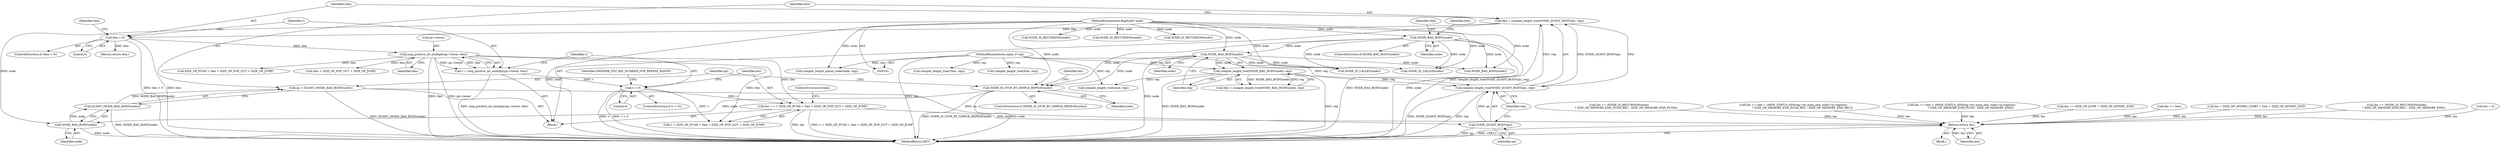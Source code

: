 digraph "0_oniguruma_c509265c5f6ae7264f7b8a8aae1cfa5fc59d108c_0@integer" {
"1000303" [label="(Call,len = v + SIZE_OP_PUSH + tlen + SIZE_OP_POP_OUT + SIZE_OP_JUMP)"];
"1000298" [label="(Call,v < 0)"];
"1000290" [label="(Call,v = onig_positive_int_multiply(qn->lower, tlen))"];
"1000292" [label="(Call,onig_positive_int_multiply(qn->lower, tlen))"];
"1000285" [label="(Call,tlen < 0)"];
"1000278" [label="(Call,tlen = compile_length_tree(NODE_QUANT_BODY(qn), reg))"];
"1000280" [label="(Call,compile_length_tree(NODE_QUANT_BODY(qn), reg))"];
"1000281" [label="(Call,NODE_QUANT_BODY(qn))"];
"1000273" [label="(Call,qn = QUANT_(NODE_BAG_BODY(node)))"];
"1000275" [label="(Call,QUANT_(NODE_BAG_BODY(node)))"];
"1000276" [label="(Call,NODE_BAG_BODY(node))"];
"1000268" [label="(Call,NODE_IS_STOP_BT_SIMPLE_REPEAT(node))"];
"1000124" [label="(Call,NODE_BAG_BODY(node))"];
"1000118" [label="(Call,NODE_BAG_BODY(node))"];
"1000102" [label="(MethodParameterIn,BagNode* node)"];
"1000123" [label="(Call,compile_length_tree(NODE_BAG_BODY(node), reg))"];
"1000103" [label="(MethodParameterIn,regex_t* reg)"];
"1000413" [label="(Return,return len;)"];
"1000283" [label="(Identifier,reg)"];
"1000299" [label="(Identifier,v)"];
"1000288" [label="(Return,return tlen;)"];
"1000124" [label="(Call,NODE_BAG_BODY(node))"];
"1000267" [label="(ControlStructure,if (NODE_IS_STOP_BT_SIMPLE_REPEAT(node)))"];
"1000194" [label="(Call,NODE_IS_RECURSION(node))"];
"1000409" [label="(Call,len = 0)"];
"1000289" [label="(Identifier,tlen)"];
"1000275" [label="(Call,QUANT_(NODE_BAG_BODY(node)))"];
"1000280" [label="(Call,compile_length_tree(NODE_QUANT_BODY(qn), reg))"];
"1000114" [label="(Call,compile_length_option_node(node, reg))"];
"1000279" [label="(Identifier,tlen)"];
"1000285" [label="(Call,tlen < 0)"];
"1000291" [label="(Identifier,v)"];
"1000329" [label="(Call,NODE_BAG_BODY(node))"];
"1000372" [label="(Call,compile_length_tree(Then, reg))"];
"1000277" [label="(Identifier,node)"];
"1000118" [label="(Call,NODE_BAG_BODY(node))"];
"1000123" [label="(Call,compile_length_tree(NODE_BAG_BODY(node), reg))"];
"1000309" [label="(Call,tlen + SIZE_OP_POP_OUT + SIZE_OP_JUMP)"];
"1000296" [label="(Identifier,tlen)"];
"1000286" [label="(Identifier,tlen)"];
"1000125" [label="(Identifier,node)"];
"1000152" [label="(Call,NODE_IS_CALLED(node))"];
"1000119" [label="(Identifier,node)"];
"1000191" [label="(Call,len += (NODE_IS_RECURSION(node)\n                ? SIZE_OP_MEMORY_END_PUSH_REC : SIZE_OP_MEMORY_END_PUSH))"];
"1000292" [label="(Call,onig_positive_int_multiply(qn->lower, tlen))"];
"1000269" [label="(Identifier,node)"];
"1000214" [label="(Call,len += tlen + (MEM_STATUS_AT0(reg->bt_mem_end, node->m.regnum)\n                     ? SIZE_OP_MEMORY_END_PUSH_REC : SIZE_OP_MEMORY_END_REC))"];
"1000395" [label="(Call,compile_length_tree(Else, reg))"];
"1000415" [label="(MethodReturn,RET)"];
"1000126" [label="(Identifier,reg)"];
"1000281" [label="(Call,NODE_QUANT_BODY(qn))"];
"1000302" [label="(Identifier,ONIGERR_TOO_BIG_NUMBER_FOR_REPEAT_RANGE)"];
"1000117" [label="(ControlStructure,if (NODE_BAG_BODY(node)))"];
"1000249" [label="(Call,len += tlen + (MEM_STATUS_AT0(reg->bt_mem_end, node->m.regnum)\n                     ? SIZE_OP_MEMORY_END_PUSH : SIZE_OP_MEMORY_END))"];
"1000413" [label="(Return,return len;)"];
"1000103" [label="(MethodParameterIn,regex_t* reg)"];
"1000135" [label="(Identifier,tlen)"];
"1000290" [label="(Call,v = onig_positive_int_multiply(qn->lower, tlen))"];
"1000273" [label="(Call,qn = QUANT_(NODE_BAG_BODY(node)))"];
"1000121" [label="(Call,tlen = compile_length_tree(NODE_BAG_BODY(node), reg))"];
"1000384" [label="(Call,len += SIZE_OP_JUMP + SIZE_OP_ATOMIC_END)"];
"1000323" [label="(ControlStructure,break;)"];
"1000284" [label="(ControlStructure,if (tlen < 0))"];
"1000282" [label="(Identifier,qn)"];
"1000298" [label="(Call,v < 0)"];
"1000349" [label="(Call,compile_length_tree(cond, reg))"];
"1000102" [label="(MethodParameterIn,BagNode* node)"];
"1000297" [label="(ControlStructure,if (v < 0))"];
"1000300" [label="(Literal,0)"];
"1000303" [label="(Call,len = v + SIZE_OP_PUSH + tlen + SIZE_OP_POP_OUT + SIZE_OP_JUMP)"];
"1000293" [label="(Call,qn->lower)"];
"1000287" [label="(Literal,0)"];
"1000304" [label="(Identifier,len)"];
"1000268" [label="(Call,NODE_IS_STOP_BT_SIMPLE_REPEAT(node))"];
"1000122" [label="(Identifier,tlen)"];
"1000104" [label="(Block,)"];
"1000317" [label="(Identifier,len)"];
"1000305" [label="(Call,v + SIZE_OP_PUSH + tlen + SIZE_OP_POP_OUT + SIZE_OP_JUMP)"];
"1000208" [label="(Call,NODE_IS_RECURSION(node))"];
"1000278" [label="(Call,tlen = compile_length_tree(NODE_QUANT_BODY(qn), reg))"];
"1000307" [label="(Call,SIZE_OP_PUSH + tlen + SIZE_OP_POP_OUT + SIZE_OP_JUMP)"];
"1000404" [label="(Call,len += tlen)"];
"1000202" [label="(Call,NODE_IS_RECURSION(node))"];
"1000316" [label="(Call,len = SIZE_OP_ATOMIC_START + tlen + SIZE_OP_ATOMIC_END)"];
"1000270" [label="(Block,)"];
"1000167" [label="(Call,NODE_IS_CALLED(node))"];
"1000199" [label="(Call,len += (NODE_IS_RECURSION(node)\n                ? SIZE_OP_MEMORY_END_REC : SIZE_OP_MEMORY_END))"];
"1000276" [label="(Call,NODE_BAG_BODY(node))"];
"1000274" [label="(Identifier,qn)"];
"1000414" [label="(Identifier,len)"];
"1000303" -> "1000270"  [label="AST: "];
"1000303" -> "1000305"  [label="CFG: "];
"1000304" -> "1000303"  [label="AST: "];
"1000305" -> "1000303"  [label="AST: "];
"1000323" -> "1000303"  [label="CFG: "];
"1000303" -> "1000415"  [label="DDG: len"];
"1000303" -> "1000415"  [label="DDG: v + SIZE_OP_PUSH + tlen + SIZE_OP_POP_OUT + SIZE_OP_JUMP"];
"1000298" -> "1000303"  [label="DDG: v"];
"1000292" -> "1000303"  [label="DDG: tlen"];
"1000303" -> "1000413"  [label="DDG: len"];
"1000298" -> "1000297"  [label="AST: "];
"1000298" -> "1000300"  [label="CFG: "];
"1000299" -> "1000298"  [label="AST: "];
"1000300" -> "1000298"  [label="AST: "];
"1000302" -> "1000298"  [label="CFG: "];
"1000304" -> "1000298"  [label="CFG: "];
"1000298" -> "1000415"  [label="DDG: v < 0"];
"1000298" -> "1000415"  [label="DDG: v"];
"1000290" -> "1000298"  [label="DDG: v"];
"1000298" -> "1000305"  [label="DDG: v"];
"1000290" -> "1000270"  [label="AST: "];
"1000290" -> "1000292"  [label="CFG: "];
"1000291" -> "1000290"  [label="AST: "];
"1000292" -> "1000290"  [label="AST: "];
"1000299" -> "1000290"  [label="CFG: "];
"1000290" -> "1000415"  [label="DDG: onig_positive_int_multiply(qn->lower, tlen)"];
"1000292" -> "1000290"  [label="DDG: qn->lower"];
"1000292" -> "1000290"  [label="DDG: tlen"];
"1000292" -> "1000296"  [label="CFG: "];
"1000293" -> "1000292"  [label="AST: "];
"1000296" -> "1000292"  [label="AST: "];
"1000292" -> "1000415"  [label="DDG: qn->lower"];
"1000292" -> "1000415"  [label="DDG: tlen"];
"1000285" -> "1000292"  [label="DDG: tlen"];
"1000292" -> "1000305"  [label="DDG: tlen"];
"1000292" -> "1000307"  [label="DDG: tlen"];
"1000292" -> "1000309"  [label="DDG: tlen"];
"1000285" -> "1000284"  [label="AST: "];
"1000285" -> "1000287"  [label="CFG: "];
"1000286" -> "1000285"  [label="AST: "];
"1000287" -> "1000285"  [label="AST: "];
"1000289" -> "1000285"  [label="CFG: "];
"1000291" -> "1000285"  [label="CFG: "];
"1000285" -> "1000415"  [label="DDG: tlen"];
"1000285" -> "1000415"  [label="DDG: tlen < 0"];
"1000278" -> "1000285"  [label="DDG: tlen"];
"1000285" -> "1000288"  [label="DDG: tlen"];
"1000278" -> "1000270"  [label="AST: "];
"1000278" -> "1000280"  [label="CFG: "];
"1000279" -> "1000278"  [label="AST: "];
"1000280" -> "1000278"  [label="AST: "];
"1000286" -> "1000278"  [label="CFG: "];
"1000278" -> "1000415"  [label="DDG: compile_length_tree(NODE_QUANT_BODY(qn), reg)"];
"1000280" -> "1000278"  [label="DDG: NODE_QUANT_BODY(qn)"];
"1000280" -> "1000278"  [label="DDG: reg"];
"1000280" -> "1000283"  [label="CFG: "];
"1000281" -> "1000280"  [label="AST: "];
"1000283" -> "1000280"  [label="AST: "];
"1000280" -> "1000415"  [label="DDG: NODE_QUANT_BODY(qn)"];
"1000280" -> "1000415"  [label="DDG: reg"];
"1000281" -> "1000280"  [label="DDG: qn"];
"1000123" -> "1000280"  [label="DDG: reg"];
"1000103" -> "1000280"  [label="DDG: reg"];
"1000281" -> "1000282"  [label="CFG: "];
"1000282" -> "1000281"  [label="AST: "];
"1000283" -> "1000281"  [label="CFG: "];
"1000281" -> "1000415"  [label="DDG: qn"];
"1000273" -> "1000281"  [label="DDG: qn"];
"1000273" -> "1000270"  [label="AST: "];
"1000273" -> "1000275"  [label="CFG: "];
"1000274" -> "1000273"  [label="AST: "];
"1000275" -> "1000273"  [label="AST: "];
"1000279" -> "1000273"  [label="CFG: "];
"1000273" -> "1000415"  [label="DDG: QUANT_(NODE_BAG_BODY(node))"];
"1000275" -> "1000273"  [label="DDG: NODE_BAG_BODY(node)"];
"1000275" -> "1000276"  [label="CFG: "];
"1000276" -> "1000275"  [label="AST: "];
"1000275" -> "1000415"  [label="DDG: NODE_BAG_BODY(node)"];
"1000276" -> "1000275"  [label="DDG: node"];
"1000276" -> "1000277"  [label="CFG: "];
"1000277" -> "1000276"  [label="AST: "];
"1000276" -> "1000415"  [label="DDG: node"];
"1000268" -> "1000276"  [label="DDG: node"];
"1000102" -> "1000276"  [label="DDG: node"];
"1000268" -> "1000267"  [label="AST: "];
"1000268" -> "1000269"  [label="CFG: "];
"1000269" -> "1000268"  [label="AST: "];
"1000274" -> "1000268"  [label="CFG: "];
"1000317" -> "1000268"  [label="CFG: "];
"1000268" -> "1000415"  [label="DDG: node"];
"1000268" -> "1000415"  [label="DDG: NODE_IS_STOP_BT_SIMPLE_REPEAT(node)"];
"1000124" -> "1000268"  [label="DDG: node"];
"1000118" -> "1000268"  [label="DDG: node"];
"1000102" -> "1000268"  [label="DDG: node"];
"1000124" -> "1000123"  [label="AST: "];
"1000124" -> "1000125"  [label="CFG: "];
"1000125" -> "1000124"  [label="AST: "];
"1000126" -> "1000124"  [label="CFG: "];
"1000124" -> "1000415"  [label="DDG: node"];
"1000124" -> "1000123"  [label="DDG: node"];
"1000118" -> "1000124"  [label="DDG: node"];
"1000102" -> "1000124"  [label="DDG: node"];
"1000124" -> "1000152"  [label="DDG: node"];
"1000124" -> "1000167"  [label="DDG: node"];
"1000124" -> "1000329"  [label="DDG: node"];
"1000118" -> "1000117"  [label="AST: "];
"1000118" -> "1000119"  [label="CFG: "];
"1000119" -> "1000118"  [label="AST: "];
"1000122" -> "1000118"  [label="CFG: "];
"1000135" -> "1000118"  [label="CFG: "];
"1000118" -> "1000415"  [label="DDG: NODE_BAG_BODY(node)"];
"1000118" -> "1000415"  [label="DDG: node"];
"1000102" -> "1000118"  [label="DDG: node"];
"1000118" -> "1000152"  [label="DDG: node"];
"1000118" -> "1000167"  [label="DDG: node"];
"1000118" -> "1000329"  [label="DDG: node"];
"1000102" -> "1000101"  [label="AST: "];
"1000102" -> "1000415"  [label="DDG: node"];
"1000102" -> "1000114"  [label="DDG: node"];
"1000102" -> "1000152"  [label="DDG: node"];
"1000102" -> "1000167"  [label="DDG: node"];
"1000102" -> "1000194"  [label="DDG: node"];
"1000102" -> "1000202"  [label="DDG: node"];
"1000102" -> "1000208"  [label="DDG: node"];
"1000102" -> "1000329"  [label="DDG: node"];
"1000123" -> "1000121"  [label="AST: "];
"1000123" -> "1000126"  [label="CFG: "];
"1000126" -> "1000123"  [label="AST: "];
"1000121" -> "1000123"  [label="CFG: "];
"1000123" -> "1000415"  [label="DDG: reg"];
"1000123" -> "1000415"  [label="DDG: NODE_BAG_BODY(node)"];
"1000123" -> "1000121"  [label="DDG: NODE_BAG_BODY(node)"];
"1000123" -> "1000121"  [label="DDG: reg"];
"1000103" -> "1000123"  [label="DDG: reg"];
"1000123" -> "1000349"  [label="DDG: reg"];
"1000103" -> "1000101"  [label="AST: "];
"1000103" -> "1000415"  [label="DDG: reg"];
"1000103" -> "1000114"  [label="DDG: reg"];
"1000103" -> "1000349"  [label="DDG: reg"];
"1000103" -> "1000372"  [label="DDG: reg"];
"1000103" -> "1000395"  [label="DDG: reg"];
"1000413" -> "1000104"  [label="AST: "];
"1000413" -> "1000414"  [label="CFG: "];
"1000414" -> "1000413"  [label="AST: "];
"1000415" -> "1000413"  [label="CFG: "];
"1000413" -> "1000415"  [label="DDG: <RET>"];
"1000414" -> "1000413"  [label="DDG: len"];
"1000404" -> "1000413"  [label="DDG: len"];
"1000199" -> "1000413"  [label="DDG: len"];
"1000409" -> "1000413"  [label="DDG: len"];
"1000214" -> "1000413"  [label="DDG: len"];
"1000249" -> "1000413"  [label="DDG: len"];
"1000191" -> "1000413"  [label="DDG: len"];
"1000384" -> "1000413"  [label="DDG: len"];
"1000316" -> "1000413"  [label="DDG: len"];
}
